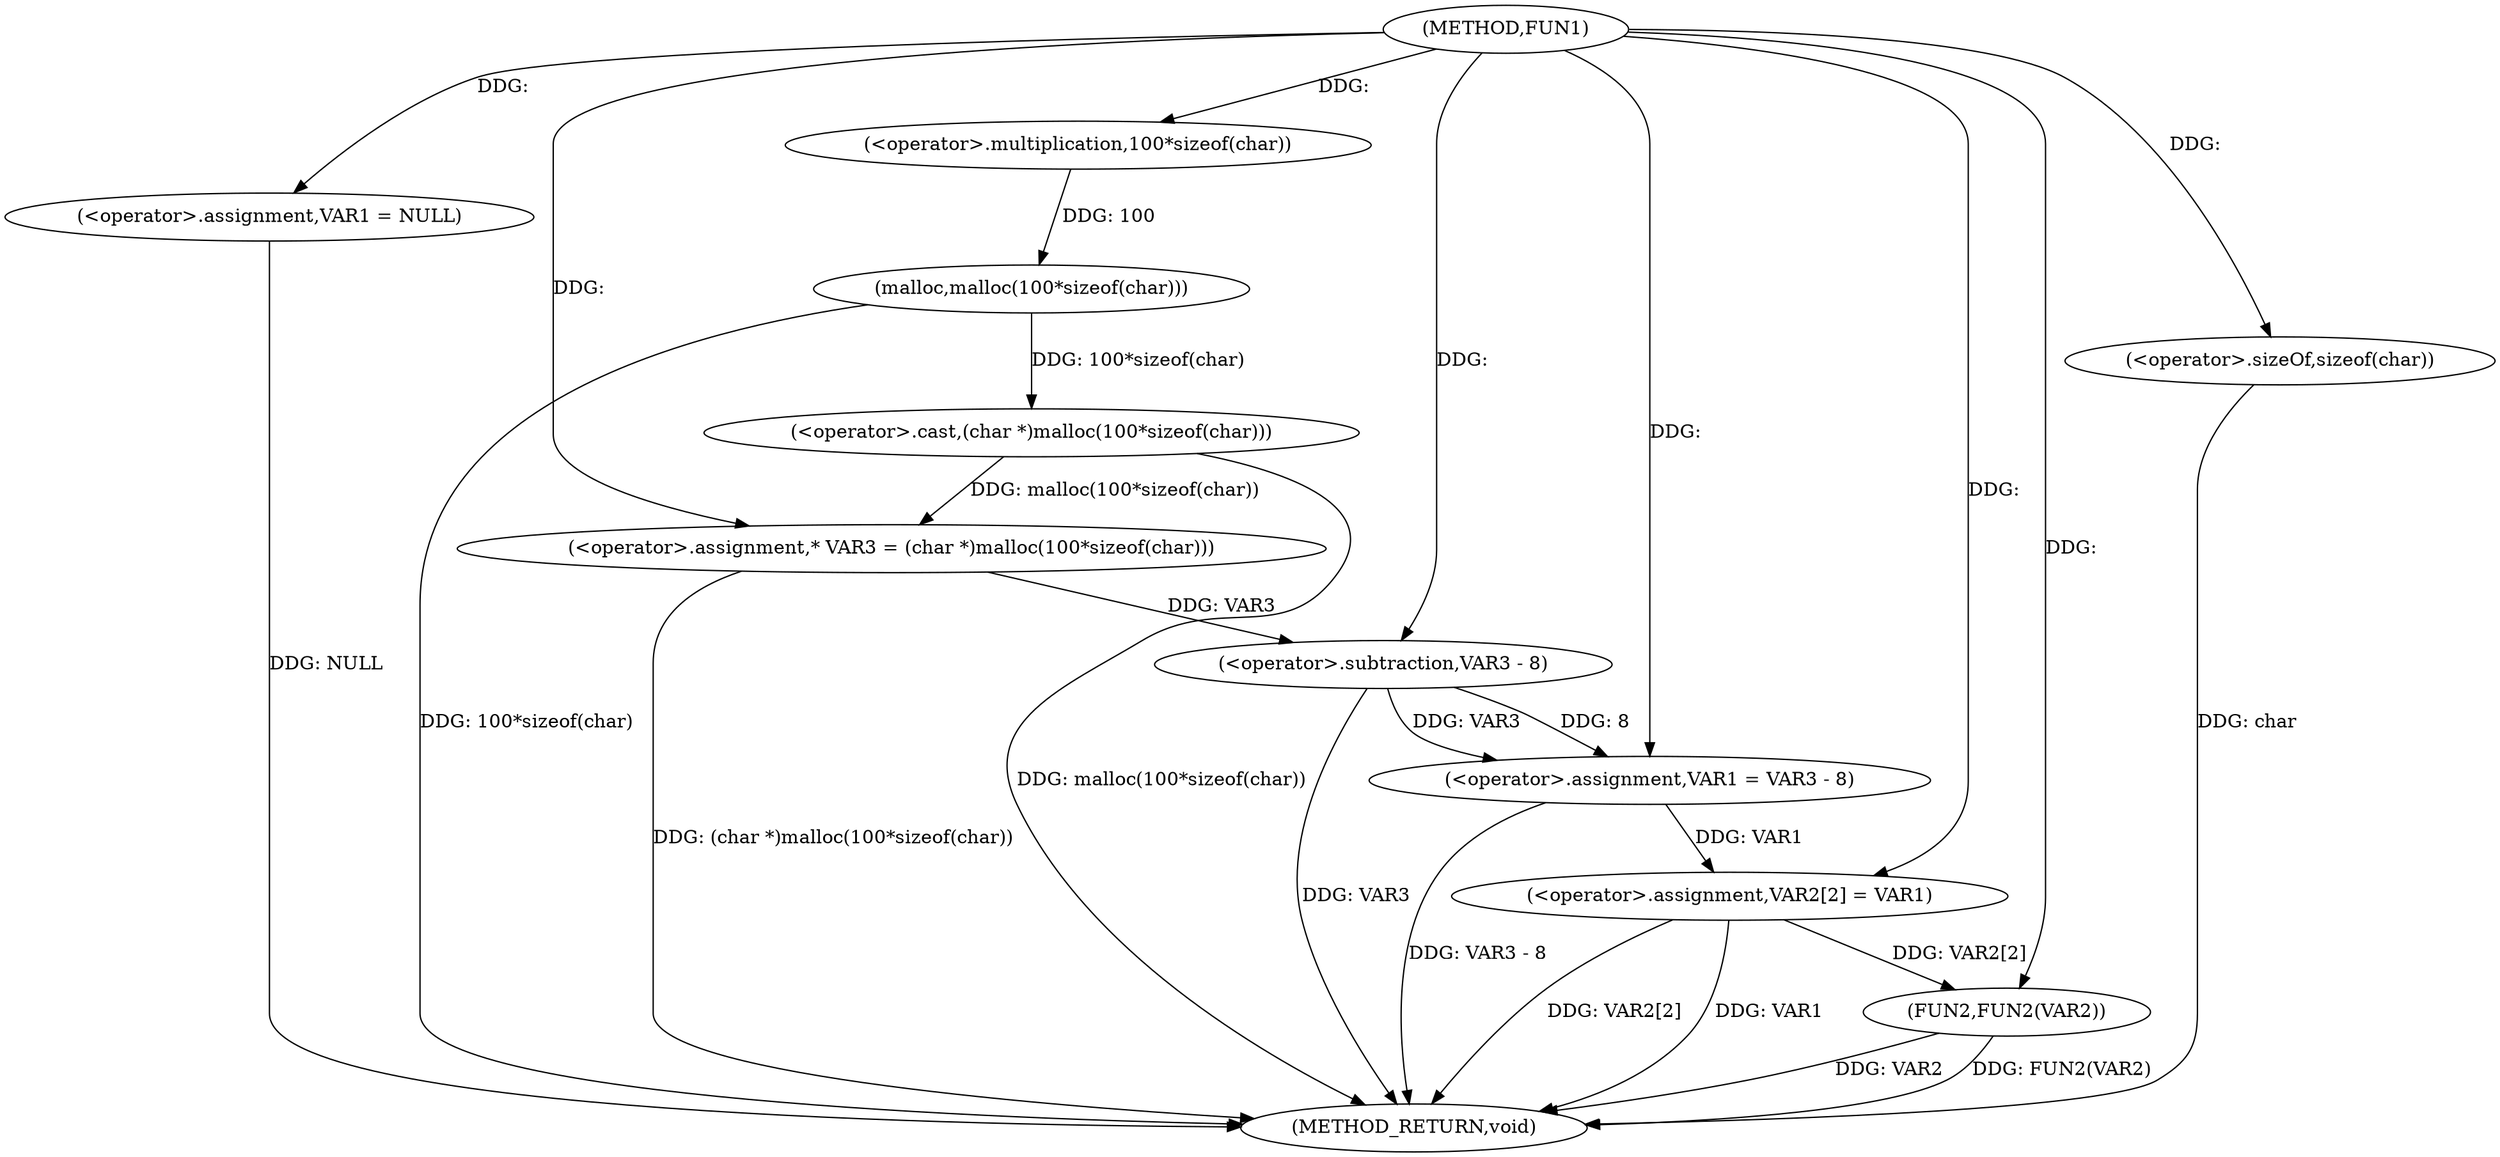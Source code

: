 digraph FUN1 {  
"1000100" [label = "(METHOD,FUN1)" ]
"1000130" [label = "(METHOD_RETURN,void)" ]
"1000104" [label = "(<operator>.assignment,VAR1 = NULL)" ]
"1000109" [label = "(<operator>.assignment,* VAR3 = (char *)malloc(100*sizeof(char)))" ]
"1000111" [label = "(<operator>.cast,(char *)malloc(100*sizeof(char)))" ]
"1000113" [label = "(malloc,malloc(100*sizeof(char)))" ]
"1000114" [label = "(<operator>.multiplication,100*sizeof(char))" ]
"1000116" [label = "(<operator>.sizeOf,sizeof(char))" ]
"1000118" [label = "(<operator>.assignment,VAR1 = VAR3 - 8)" ]
"1000120" [label = "(<operator>.subtraction,VAR3 - 8)" ]
"1000123" [label = "(<operator>.assignment,VAR2[2] = VAR1)" ]
"1000128" [label = "(FUN2,FUN2(VAR2))" ]
  "1000116" -> "1000130"  [ label = "DDG: char"] 
  "1000113" -> "1000130"  [ label = "DDG: 100*sizeof(char)"] 
  "1000128" -> "1000130"  [ label = "DDG: VAR2"] 
  "1000120" -> "1000130"  [ label = "DDG: VAR3"] 
  "1000123" -> "1000130"  [ label = "DDG: VAR1"] 
  "1000128" -> "1000130"  [ label = "DDG: FUN2(VAR2)"] 
  "1000123" -> "1000130"  [ label = "DDG: VAR2[2]"] 
  "1000111" -> "1000130"  [ label = "DDG: malloc(100*sizeof(char))"] 
  "1000118" -> "1000130"  [ label = "DDG: VAR3 - 8"] 
  "1000109" -> "1000130"  [ label = "DDG: (char *)malloc(100*sizeof(char))"] 
  "1000104" -> "1000130"  [ label = "DDG: NULL"] 
  "1000100" -> "1000104"  [ label = "DDG: "] 
  "1000111" -> "1000109"  [ label = "DDG: malloc(100*sizeof(char))"] 
  "1000100" -> "1000109"  [ label = "DDG: "] 
  "1000113" -> "1000111"  [ label = "DDG: 100*sizeof(char)"] 
  "1000114" -> "1000113"  [ label = "DDG: 100"] 
  "1000100" -> "1000114"  [ label = "DDG: "] 
  "1000100" -> "1000116"  [ label = "DDG: "] 
  "1000120" -> "1000118"  [ label = "DDG: VAR3"] 
  "1000120" -> "1000118"  [ label = "DDG: 8"] 
  "1000100" -> "1000118"  [ label = "DDG: "] 
  "1000109" -> "1000120"  [ label = "DDG: VAR3"] 
  "1000100" -> "1000120"  [ label = "DDG: "] 
  "1000118" -> "1000123"  [ label = "DDG: VAR1"] 
  "1000100" -> "1000123"  [ label = "DDG: "] 
  "1000123" -> "1000128"  [ label = "DDG: VAR2[2]"] 
  "1000100" -> "1000128"  [ label = "DDG: "] 
}
